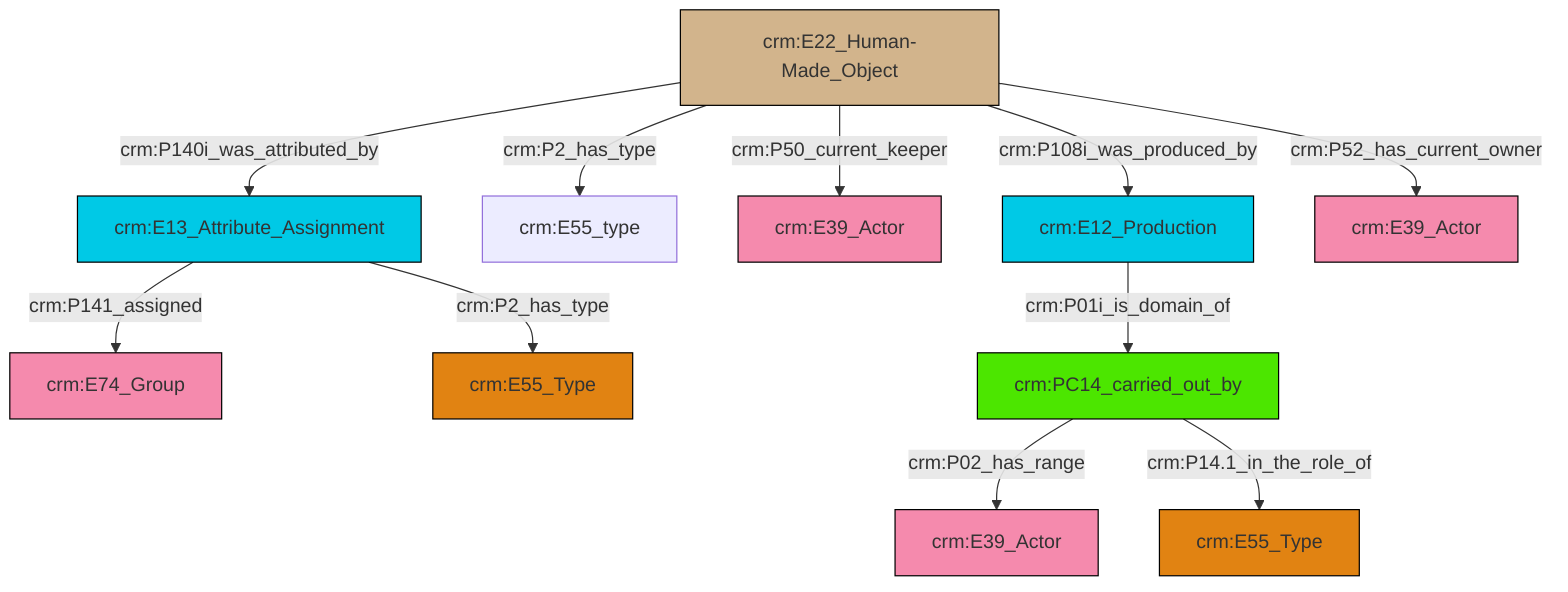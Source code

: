 graph TD
classDef Literal fill:#f2f2f2,stroke:#000000;
classDef CRM_Entity fill:#FFFFFF,stroke:#000000;
classDef Temporal_Entity fill:#00C9E6, stroke:#000000;
classDef Type fill:#E18312, stroke:#000000;
classDef Time-Span fill:#2C9C91, stroke:#000000;
classDef Appellation fill:#FFEB7F, stroke:#000000;
classDef Place fill:#008836, stroke:#000000;
classDef Persistent_Item fill:#B266B2, stroke:#000000;
classDef Conceptual_Object fill:#FFD700, stroke:#000000;
classDef Physical_Thing fill:#D2B48C, stroke:#000000;
classDef Actor fill:#f58aad, stroke:#000000;
classDef PC_Classes fill:#4ce600, stroke:#000000;
classDef Multi fill:#cccccc,stroke:#000000;

0["crm:E13_Attribute_Assignment"]:::Temporal_Entity -->|crm:P141_assigned| 1["crm:E74_Group"]:::Actor
8["crm:E22_Human-Made_Object"]:::Physical_Thing -->|crm:P140i_was_attributed_by| 0["crm:E13_Attribute_Assignment"]:::Temporal_Entity
6["crm:E12_Production"]:::Temporal_Entity -->|crm:P01i_is_domain_of| 9["crm:PC14_carried_out_by"]:::PC_Classes
8["crm:E22_Human-Made_Object"]:::Physical_Thing -->|crm:P2_has_type| 11["crm:E55_type"]:::Default
9["crm:PC14_carried_out_by"]:::PC_Classes -->|crm:P02_has_range| 2["crm:E39_Actor"]:::Actor
8["crm:E22_Human-Made_Object"]:::Physical_Thing -->|crm:P50_current_keeper| 15["crm:E39_Actor"]:::Actor
9["crm:PC14_carried_out_by"]:::PC_Classes -->|crm:P14.1_in_the_role_of| 16["crm:E55_Type"]:::Type
8["crm:E22_Human-Made_Object"]:::Physical_Thing -->|crm:P108i_was_produced_by| 6["crm:E12_Production"]:::Temporal_Entity
8["crm:E22_Human-Made_Object"]:::Physical_Thing -->|crm:P52_has_current_owner| 17["crm:E39_Actor"]:::Actor
0["crm:E13_Attribute_Assignment"]:::Temporal_Entity -->|crm:P2_has_type| 13["crm:E55_Type"]:::Type